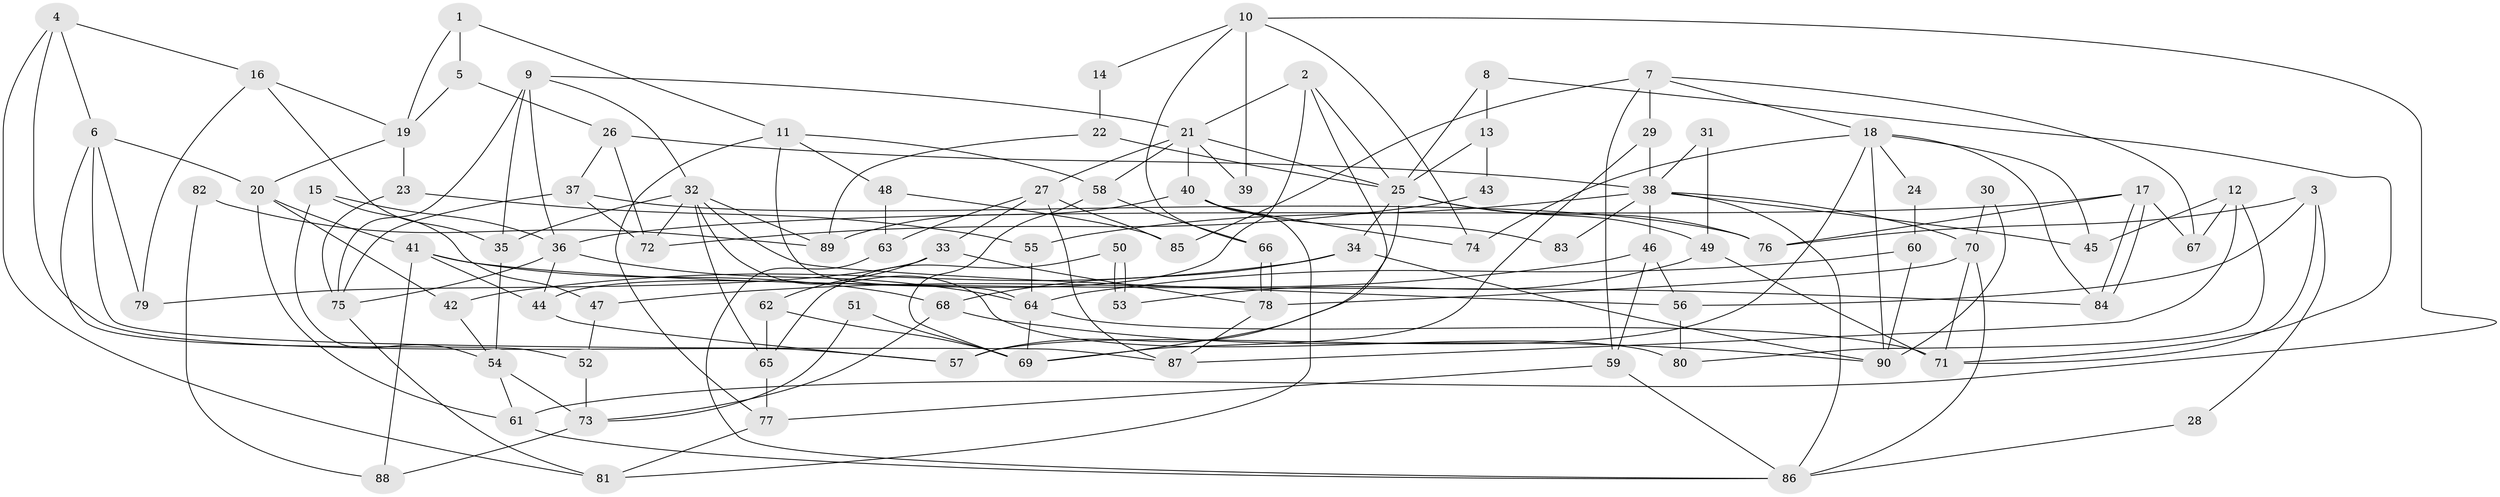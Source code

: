 // coarse degree distribution, {9: 0.10714285714285714, 5: 0.14285714285714285, 8: 0.14285714285714285, 6: 0.14285714285714285, 3: 0.10714285714285714, 4: 0.10714285714285714, 11: 0.07142857142857142, 2: 0.03571428571428571, 7: 0.10714285714285714, 13: 0.03571428571428571}
// Generated by graph-tools (version 1.1) at 2025/37/03/04/25 23:37:07]
// undirected, 90 vertices, 180 edges
graph export_dot {
  node [color=gray90,style=filled];
  1;
  2;
  3;
  4;
  5;
  6;
  7;
  8;
  9;
  10;
  11;
  12;
  13;
  14;
  15;
  16;
  17;
  18;
  19;
  20;
  21;
  22;
  23;
  24;
  25;
  26;
  27;
  28;
  29;
  30;
  31;
  32;
  33;
  34;
  35;
  36;
  37;
  38;
  39;
  40;
  41;
  42;
  43;
  44;
  45;
  46;
  47;
  48;
  49;
  50;
  51;
  52;
  53;
  54;
  55;
  56;
  57;
  58;
  59;
  60;
  61;
  62;
  63;
  64;
  65;
  66;
  67;
  68;
  69;
  70;
  71;
  72;
  73;
  74;
  75;
  76;
  77;
  78;
  79;
  80;
  81;
  82;
  83;
  84;
  85;
  86;
  87;
  88;
  89;
  90;
  1 -- 5;
  1 -- 19;
  1 -- 11;
  2 -- 69;
  2 -- 44;
  2 -- 21;
  2 -- 25;
  3 -- 76;
  3 -- 56;
  3 -- 28;
  3 -- 71;
  4 -- 16;
  4 -- 6;
  4 -- 57;
  4 -- 81;
  5 -- 19;
  5 -- 26;
  6 -- 87;
  6 -- 52;
  6 -- 20;
  6 -- 79;
  7 -- 59;
  7 -- 67;
  7 -- 18;
  7 -- 29;
  7 -- 85;
  8 -- 25;
  8 -- 71;
  8 -- 13;
  9 -- 21;
  9 -- 75;
  9 -- 32;
  9 -- 35;
  9 -- 36;
  10 -- 66;
  10 -- 61;
  10 -- 14;
  10 -- 39;
  10 -- 74;
  11 -- 58;
  11 -- 48;
  11 -- 64;
  11 -- 77;
  12 -- 87;
  12 -- 45;
  12 -- 67;
  12 -- 80;
  13 -- 25;
  13 -- 43;
  14 -- 22;
  15 -- 54;
  15 -- 36;
  15 -- 47;
  16 -- 79;
  16 -- 35;
  16 -- 19;
  17 -- 84;
  17 -- 84;
  17 -- 36;
  17 -- 67;
  17 -- 76;
  18 -- 90;
  18 -- 24;
  18 -- 45;
  18 -- 57;
  18 -- 74;
  18 -- 84;
  19 -- 20;
  19 -- 23;
  20 -- 41;
  20 -- 42;
  20 -- 61;
  21 -- 25;
  21 -- 27;
  21 -- 39;
  21 -- 40;
  21 -- 58;
  22 -- 89;
  22 -- 25;
  23 -- 55;
  23 -- 75;
  24 -- 60;
  25 -- 57;
  25 -- 34;
  25 -- 49;
  25 -- 76;
  26 -- 37;
  26 -- 38;
  26 -- 72;
  27 -- 63;
  27 -- 33;
  27 -- 85;
  27 -- 87;
  28 -- 86;
  29 -- 38;
  29 -- 69;
  30 -- 70;
  30 -- 90;
  31 -- 49;
  31 -- 38;
  32 -- 72;
  32 -- 35;
  32 -- 56;
  32 -- 65;
  32 -- 80;
  32 -- 89;
  33 -- 62;
  33 -- 78;
  33 -- 79;
  34 -- 42;
  34 -- 68;
  34 -- 90;
  35 -- 54;
  36 -- 75;
  36 -- 44;
  36 -- 64;
  37 -- 76;
  37 -- 75;
  37 -- 72;
  38 -- 70;
  38 -- 46;
  38 -- 45;
  38 -- 55;
  38 -- 83;
  38 -- 86;
  40 -- 74;
  40 -- 81;
  40 -- 83;
  40 -- 89;
  41 -- 44;
  41 -- 84;
  41 -- 68;
  41 -- 88;
  42 -- 54;
  43 -- 72;
  44 -- 57;
  46 -- 59;
  46 -- 56;
  46 -- 47;
  47 -- 52;
  48 -- 85;
  48 -- 63;
  49 -- 71;
  49 -- 53;
  50 -- 53;
  50 -- 53;
  50 -- 65;
  51 -- 73;
  51 -- 69;
  52 -- 73;
  54 -- 61;
  54 -- 73;
  55 -- 64;
  56 -- 80;
  58 -- 69;
  58 -- 66;
  59 -- 86;
  59 -- 77;
  60 -- 90;
  60 -- 64;
  61 -- 86;
  62 -- 65;
  62 -- 69;
  63 -- 86;
  64 -- 69;
  64 -- 71;
  65 -- 77;
  66 -- 78;
  66 -- 78;
  68 -- 73;
  68 -- 90;
  70 -- 71;
  70 -- 78;
  70 -- 86;
  73 -- 88;
  75 -- 81;
  77 -- 81;
  78 -- 87;
  82 -- 89;
  82 -- 88;
}
